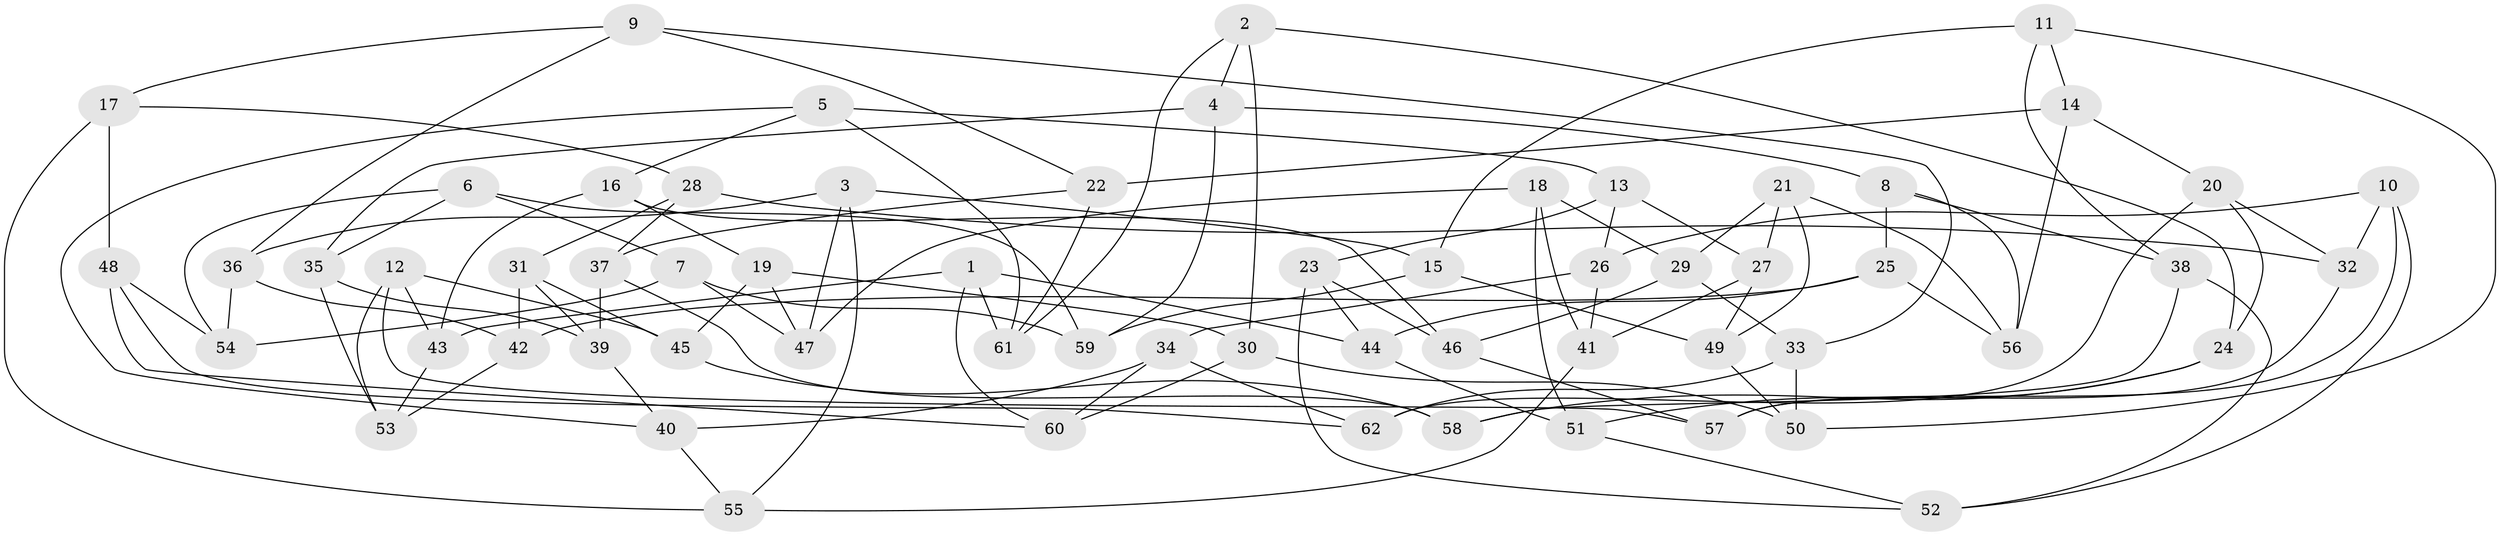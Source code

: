 // Generated by graph-tools (version 1.1) at 2025/11/02/27/25 16:11:49]
// undirected, 62 vertices, 124 edges
graph export_dot {
graph [start="1"]
  node [color=gray90,style=filled];
  1;
  2;
  3;
  4;
  5;
  6;
  7;
  8;
  9;
  10;
  11;
  12;
  13;
  14;
  15;
  16;
  17;
  18;
  19;
  20;
  21;
  22;
  23;
  24;
  25;
  26;
  27;
  28;
  29;
  30;
  31;
  32;
  33;
  34;
  35;
  36;
  37;
  38;
  39;
  40;
  41;
  42;
  43;
  44;
  45;
  46;
  47;
  48;
  49;
  50;
  51;
  52;
  53;
  54;
  55;
  56;
  57;
  58;
  59;
  60;
  61;
  62;
  1 -- 61;
  1 -- 60;
  1 -- 43;
  1 -- 44;
  2 -- 24;
  2 -- 30;
  2 -- 61;
  2 -- 4;
  3 -- 36;
  3 -- 47;
  3 -- 55;
  3 -- 15;
  4 -- 35;
  4 -- 8;
  4 -- 59;
  5 -- 40;
  5 -- 13;
  5 -- 16;
  5 -- 61;
  6 -- 35;
  6 -- 7;
  6 -- 54;
  6 -- 59;
  7 -- 47;
  7 -- 59;
  7 -- 54;
  8 -- 25;
  8 -- 38;
  8 -- 56;
  9 -- 33;
  9 -- 22;
  9 -- 17;
  9 -- 36;
  10 -- 26;
  10 -- 52;
  10 -- 57;
  10 -- 32;
  11 -- 50;
  11 -- 14;
  11 -- 15;
  11 -- 38;
  12 -- 43;
  12 -- 45;
  12 -- 53;
  12 -- 57;
  13 -- 27;
  13 -- 26;
  13 -- 23;
  14 -- 22;
  14 -- 56;
  14 -- 20;
  15 -- 59;
  15 -- 49;
  16 -- 46;
  16 -- 43;
  16 -- 19;
  17 -- 48;
  17 -- 28;
  17 -- 55;
  18 -- 51;
  18 -- 29;
  18 -- 47;
  18 -- 41;
  19 -- 30;
  19 -- 45;
  19 -- 47;
  20 -- 62;
  20 -- 32;
  20 -- 24;
  21 -- 27;
  21 -- 49;
  21 -- 29;
  21 -- 56;
  22 -- 61;
  22 -- 37;
  23 -- 46;
  23 -- 52;
  23 -- 44;
  24 -- 51;
  24 -- 58;
  25 -- 56;
  25 -- 42;
  25 -- 44;
  26 -- 34;
  26 -- 41;
  27 -- 49;
  27 -- 41;
  28 -- 37;
  28 -- 32;
  28 -- 31;
  29 -- 46;
  29 -- 33;
  30 -- 50;
  30 -- 60;
  31 -- 39;
  31 -- 42;
  31 -- 45;
  32 -- 57;
  33 -- 50;
  33 -- 62;
  34 -- 60;
  34 -- 62;
  34 -- 40;
  35 -- 39;
  35 -- 53;
  36 -- 54;
  36 -- 42;
  37 -- 39;
  37 -- 58;
  38 -- 52;
  38 -- 58;
  39 -- 40;
  40 -- 55;
  41 -- 55;
  42 -- 53;
  43 -- 53;
  44 -- 51;
  45 -- 58;
  46 -- 57;
  48 -- 54;
  48 -- 60;
  48 -- 62;
  49 -- 50;
  51 -- 52;
}
